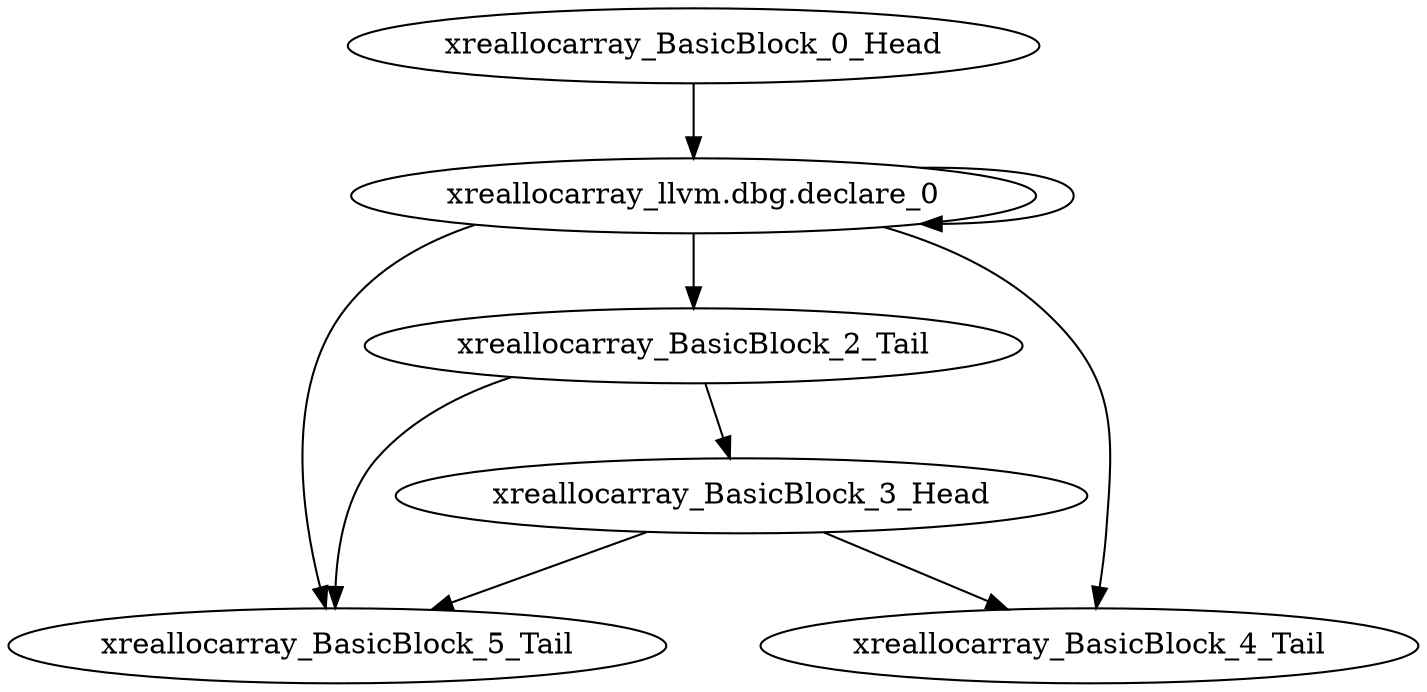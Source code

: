 digraph G {
    "xreallocarray_BasicBlock_3_Head" -> "xreallocarray_BasicBlock_5_Tail"
    "xreallocarray_BasicBlock_3_Head" -> "xreallocarray_BasicBlock_4_Tail"
    "xreallocarray_llvm.dbg.declare_0" -> "xreallocarray_BasicBlock_5_Tail"
    "xreallocarray_llvm.dbg.declare_0" -> "xreallocarray_BasicBlock_4_Tail"
    "xreallocarray_llvm.dbg.declare_0" -> "xreallocarray_llvm.dbg.declare_0"
    "xreallocarray_llvm.dbg.declare_0" -> "xreallocarray_BasicBlock_2_Tail"
    "xreallocarray_BasicBlock_2_Tail" -> "xreallocarray_BasicBlock_5_Tail"
    "xreallocarray_BasicBlock_2_Tail" -> "xreallocarray_BasicBlock_3_Head"
    "xreallocarray_BasicBlock_0_Head" -> "xreallocarray_llvm.dbg.declare_0"
}
